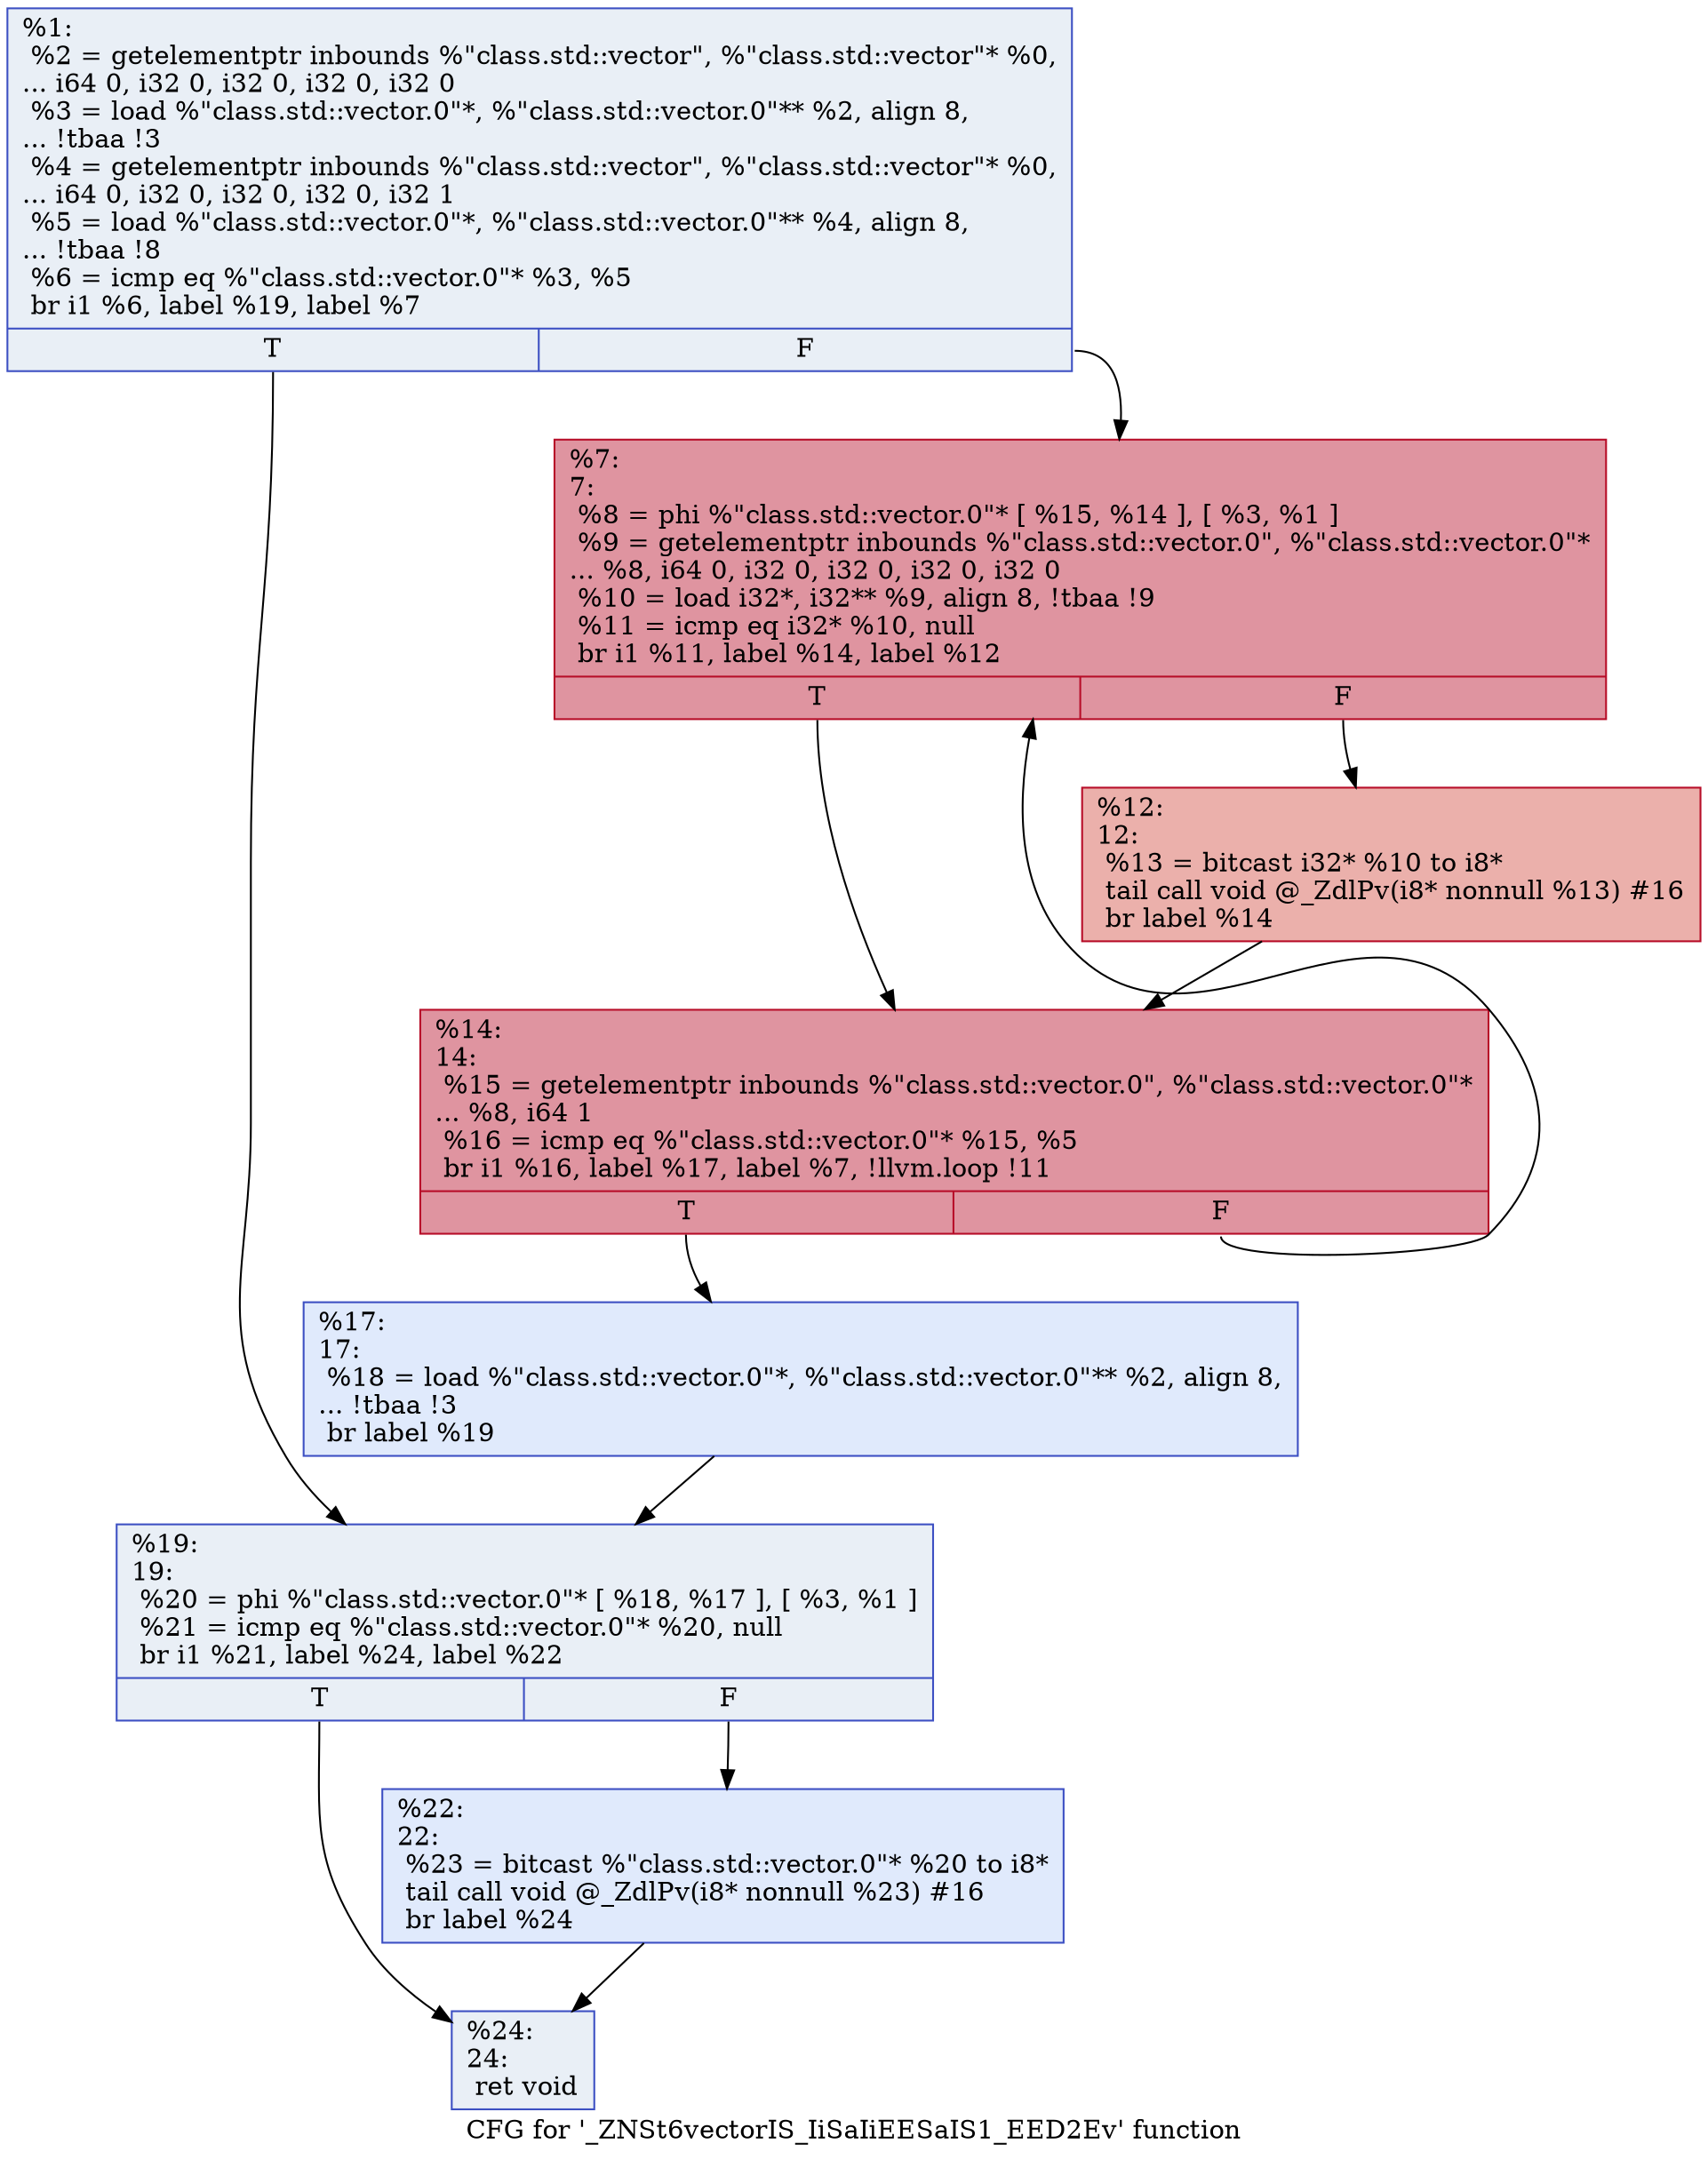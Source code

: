 digraph "CFG for '_ZNSt6vectorIS_IiSaIiEESaIS1_EED2Ev' function" {
	label="CFG for '_ZNSt6vectorIS_IiSaIiEESaIS1_EED2Ev' function";

	Node0x564907f2dee0 [shape=record,color="#3d50c3ff", style=filled, fillcolor="#cedaeb70",label="{%1:\l  %2 = getelementptr inbounds %\"class.std::vector\", %\"class.std::vector\"* %0,\l... i64 0, i32 0, i32 0, i32 0, i32 0\l  %3 = load %\"class.std::vector.0\"*, %\"class.std::vector.0\"** %2, align 8,\l... !tbaa !3\l  %4 = getelementptr inbounds %\"class.std::vector\", %\"class.std::vector\"* %0,\l... i64 0, i32 0, i32 0, i32 0, i32 1\l  %5 = load %\"class.std::vector.0\"*, %\"class.std::vector.0\"** %4, align 8,\l... !tbaa !8\l  %6 = icmp eq %\"class.std::vector.0\"* %3, %5\l  br i1 %6, label %19, label %7\l|{<s0>T|<s1>F}}"];
	Node0x564907f2dee0:s0 -> Node0x564907f2ee80;
	Node0x564907f2dee0:s1 -> Node0x564907f2ef10;
	Node0x564907f2ef10 [shape=record,color="#b70d28ff", style=filled, fillcolor="#b70d2870",label="{%7:\l7:                                                \l  %8 = phi %\"class.std::vector.0\"* [ %15, %14 ], [ %3, %1 ]\l  %9 = getelementptr inbounds %\"class.std::vector.0\", %\"class.std::vector.0\"*\l... %8, i64 0, i32 0, i32 0, i32 0, i32 0\l  %10 = load i32*, i32** %9, align 8, !tbaa !9\l  %11 = icmp eq i32* %10, null\l  br i1 %11, label %14, label %12\l|{<s0>T|<s1>F}}"];
	Node0x564907f2ef10:s0 -> Node0x564907f2f050;
	Node0x564907f2ef10:s1 -> Node0x564907f2ec30;
	Node0x564907f2ec30 [shape=record,color="#b70d28ff", style=filled, fillcolor="#d24b4070",label="{%12:\l12:                                               \l  %13 = bitcast i32* %10 to i8*\l  tail call void @_ZdlPv(i8* nonnull %13) #16\l  br label %14\l}"];
	Node0x564907f2ec30 -> Node0x564907f2f050;
	Node0x564907f2f050 [shape=record,color="#b70d28ff", style=filled, fillcolor="#b70d2870",label="{%14:\l14:                                               \l  %15 = getelementptr inbounds %\"class.std::vector.0\", %\"class.std::vector.0\"*\l... %8, i64 1\l  %16 = icmp eq %\"class.std::vector.0\"* %15, %5\l  br i1 %16, label %17, label %7, !llvm.loop !11\l|{<s0>T|<s1>F}}"];
	Node0x564907f2f050:s0 -> Node0x564907f2fb00;
	Node0x564907f2f050:s1 -> Node0x564907f2ef10;
	Node0x564907f2fb00 [shape=record,color="#3d50c3ff", style=filled, fillcolor="#b9d0f970",label="{%17:\l17:                                               \l  %18 = load %\"class.std::vector.0\"*, %\"class.std::vector.0\"** %2, align 8,\l... !tbaa !3\l  br label %19\l}"];
	Node0x564907f2fb00 -> Node0x564907f2ee80;
	Node0x564907f2ee80 [shape=record,color="#3d50c3ff", style=filled, fillcolor="#cedaeb70",label="{%19:\l19:                                               \l  %20 = phi %\"class.std::vector.0\"* [ %18, %17 ], [ %3, %1 ]\l  %21 = icmp eq %\"class.std::vector.0\"* %20, null\l  br i1 %21, label %24, label %22\l|{<s0>T|<s1>F}}"];
	Node0x564907f2ee80:s0 -> Node0x564907f30480;
	Node0x564907f2ee80:s1 -> Node0x564907f304d0;
	Node0x564907f304d0 [shape=record,color="#3d50c3ff", style=filled, fillcolor="#b9d0f970",label="{%22:\l22:                                               \l  %23 = bitcast %\"class.std::vector.0\"* %20 to i8*\l  tail call void @_ZdlPv(i8* nonnull %23) #16\l  br label %24\l}"];
	Node0x564907f304d0 -> Node0x564907f30480;
	Node0x564907f30480 [shape=record,color="#3d50c3ff", style=filled, fillcolor="#cedaeb70",label="{%24:\l24:                                               \l  ret void\l}"];
}
